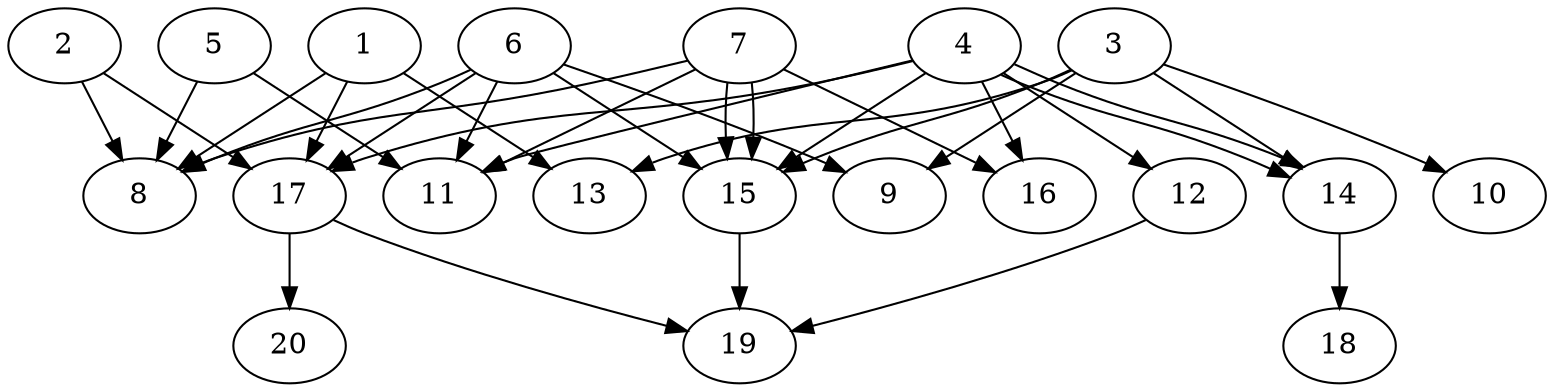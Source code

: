 // DAG automatically generated by daggen at Tue Jul 23 14:34:08 2019
// ./daggen --dot -n 20 --ccr 0.5 --fat 0.7 --regular 0.5 --density 0.8 --mindata 5242880 --maxdata 52428800 
digraph G {
  1 [size="23658496", alpha="0.17", expect_size="11829248"] 
  1 -> 8 [size ="11829248"]
  1 -> 13 [size ="11829248"]
  1 -> 17 [size ="11829248"]
  2 [size="62601216", alpha="0.01", expect_size="31300608"] 
  2 -> 8 [size ="31300608"]
  2 -> 17 [size ="31300608"]
  3 [size="44036096", alpha="0.04", expect_size="22018048"] 
  3 -> 9 [size ="22018048"]
  3 -> 10 [size ="22018048"]
  3 -> 13 [size ="22018048"]
  3 -> 14 [size ="22018048"]
  3 -> 15 [size ="22018048"]
  4 [size="74516480", alpha="0.05", expect_size="37258240"] 
  4 -> 11 [size ="37258240"]
  4 -> 12 [size ="37258240"]
  4 -> 14 [size ="37258240"]
  4 -> 14 [size ="37258240"]
  4 -> 15 [size ="37258240"]
  4 -> 16 [size ="37258240"]
  4 -> 17 [size ="37258240"]
  5 [size="29995008", alpha="0.13", expect_size="14997504"] 
  5 -> 8 [size ="14997504"]
  5 -> 11 [size ="14997504"]
  6 [size="75687936", alpha="0.02", expect_size="37843968"] 
  6 -> 8 [size ="37843968"]
  6 -> 9 [size ="37843968"]
  6 -> 11 [size ="37843968"]
  6 -> 15 [size ="37843968"]
  6 -> 17 [size ="37843968"]
  7 [size="62005248", alpha="0.17", expect_size="31002624"] 
  7 -> 8 [size ="31002624"]
  7 -> 11 [size ="31002624"]
  7 -> 15 [size ="31002624"]
  7 -> 15 [size ="31002624"]
  7 -> 16 [size ="31002624"]
  8 [size="15919104", alpha="0.06", expect_size="7959552"] 
  9 [size="88588288", alpha="0.04", expect_size="44294144"] 
  10 [size="75020288", alpha="0.20", expect_size="37510144"] 
  11 [size="41203712", alpha="0.19", expect_size="20601856"] 
  12 [size="27570176", alpha="0.07", expect_size="13785088"] 
  12 -> 19 [size ="13785088"]
  13 [size="34447360", alpha="0.13", expect_size="17223680"] 
  14 [size="51312640", alpha="0.16", expect_size="25656320"] 
  14 -> 18 [size ="25656320"]
  15 [size="74018816", alpha="0.16", expect_size="37009408"] 
  15 -> 19 [size ="37009408"]
  16 [size="39041024", alpha="0.06", expect_size="19520512"] 
  17 [size="49829888", alpha="0.15", expect_size="24914944"] 
  17 -> 19 [size ="24914944"]
  17 -> 20 [size ="24914944"]
  18 [size="37335040", alpha="0.08", expect_size="18667520"] 
  19 [size="65312768", alpha="0.13", expect_size="32656384"] 
  20 [size="83326976", alpha="0.08", expect_size="41663488"] 
}
